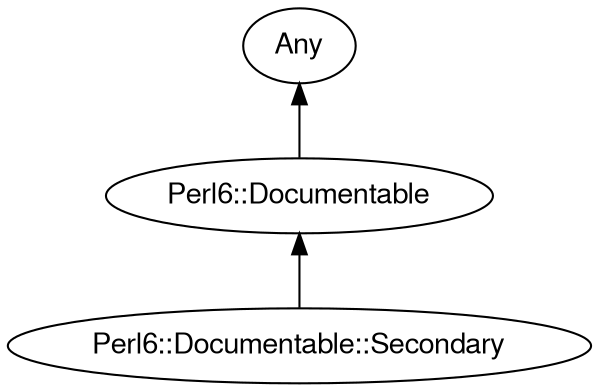 digraph "perl6-type-graph" {
    rankdir=BT;
    splines=polyline;
    overlap=false; 
    // Types
    "Perl6::Documentable::Secondary" [color="#000000", fontcolor="#000000", href="/type/Perl6::Documentable::Secondary", fontname="FreeSans"];
    "Any" [color="#000000", fontcolor="#000000", href="/type/Any", fontname="FreeSans"];
    "Perl6::Documentable" [color="#000000", fontcolor="#000000", href="/type/Perl6::Documentable", fontname="FreeSans"];

    // Superclasses
    "Perl6::Documentable::Secondary" -> "Perl6::Documentable" [color="#000000"];
    "Perl6::Documentable" -> "Any" [color="#000000"];

    // Roles
}
